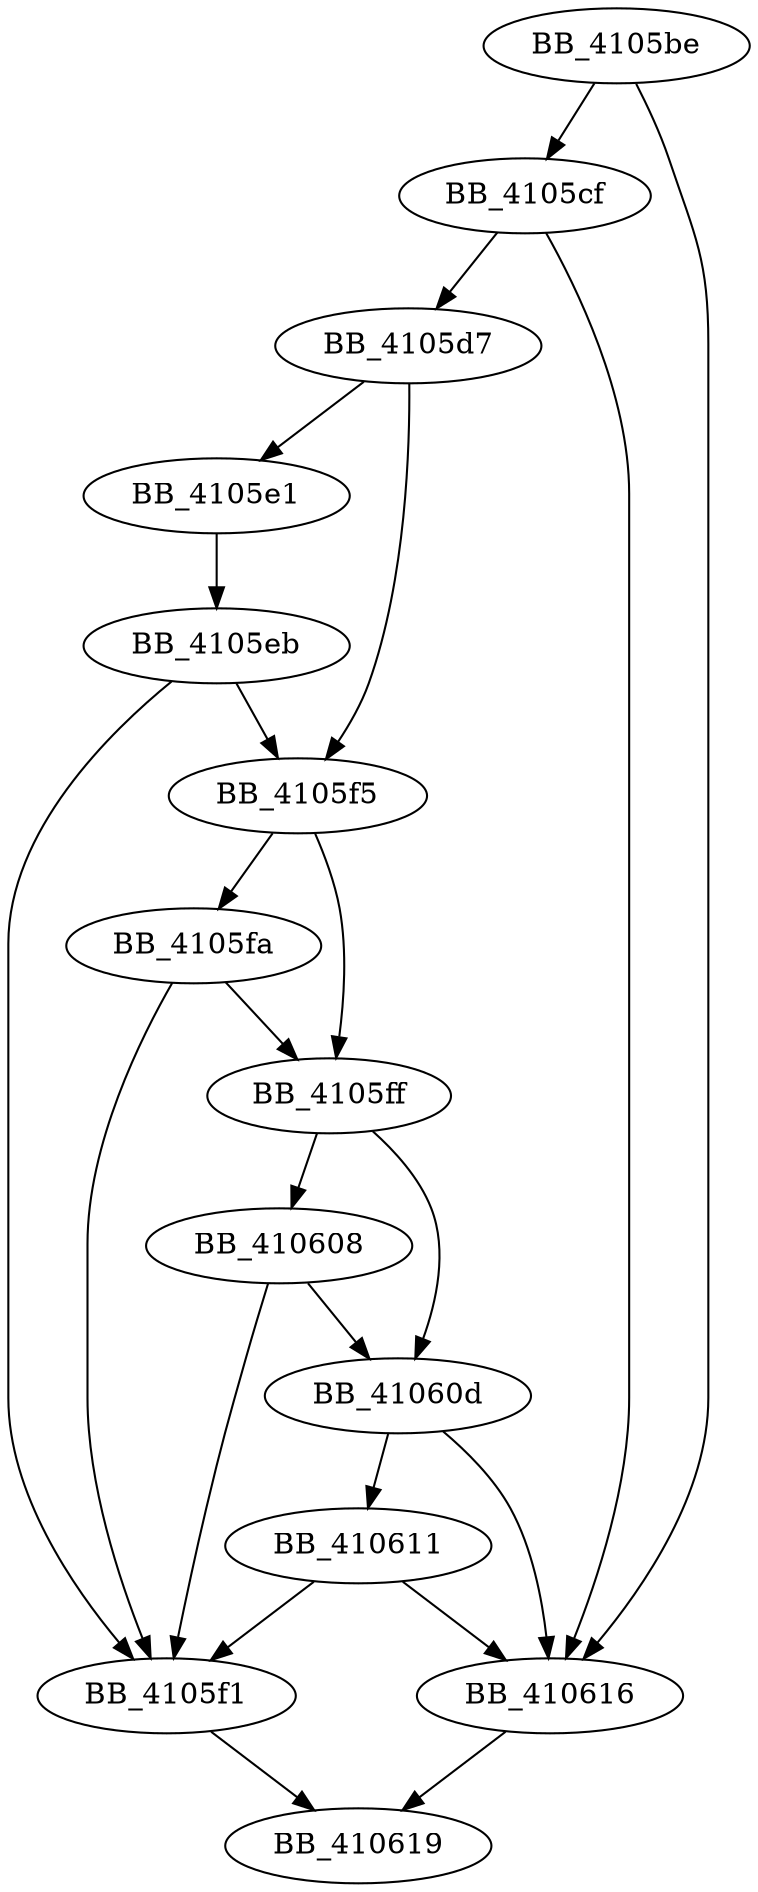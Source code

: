 DiGraph ___TypeMatch{
BB_4105be->BB_4105cf
BB_4105be->BB_410616
BB_4105cf->BB_4105d7
BB_4105cf->BB_410616
BB_4105d7->BB_4105e1
BB_4105d7->BB_4105f5
BB_4105e1->BB_4105eb
BB_4105eb->BB_4105f1
BB_4105eb->BB_4105f5
BB_4105f1->BB_410619
BB_4105f5->BB_4105fa
BB_4105f5->BB_4105ff
BB_4105fa->BB_4105f1
BB_4105fa->BB_4105ff
BB_4105ff->BB_410608
BB_4105ff->BB_41060d
BB_410608->BB_4105f1
BB_410608->BB_41060d
BB_41060d->BB_410611
BB_41060d->BB_410616
BB_410611->BB_4105f1
BB_410611->BB_410616
BB_410616->BB_410619
}
